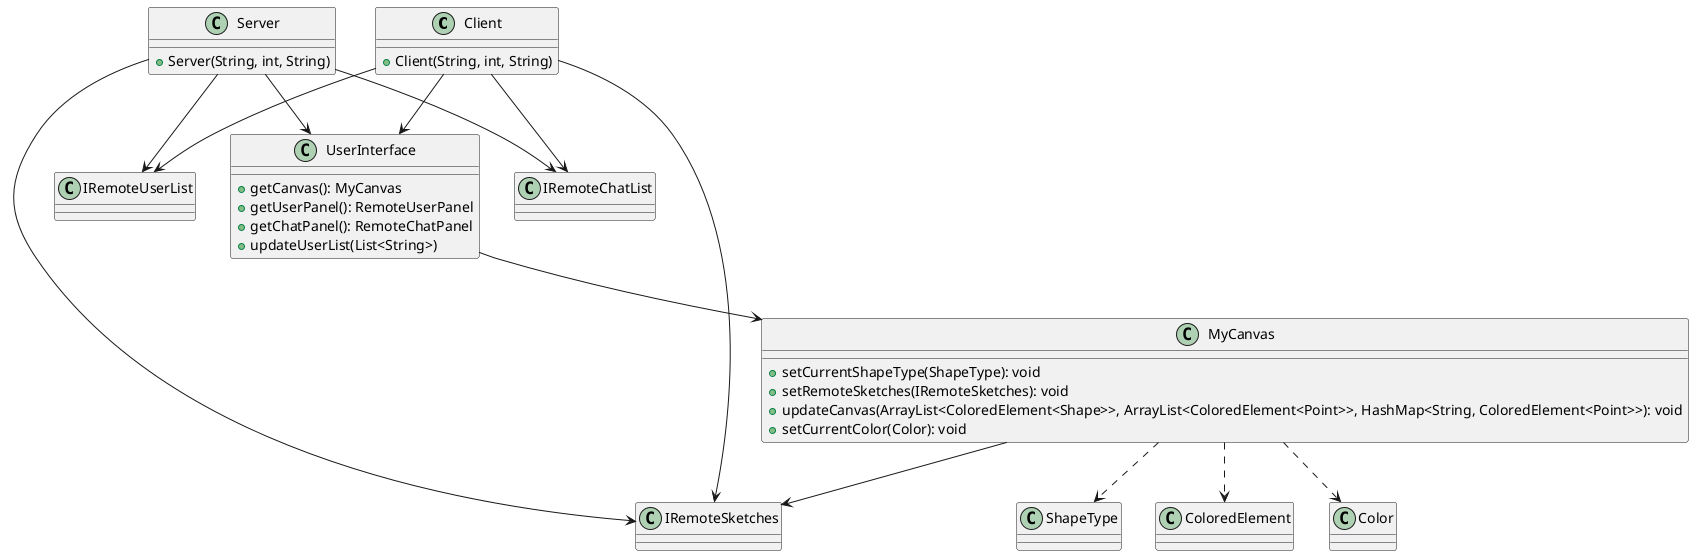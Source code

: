 @startuml

class Client {
    +Client(String, int, String)
}

class Server {
    +Server(String, int, String)
}

class UserInterface {
    +getCanvas(): MyCanvas
    +getUserPanel(): RemoteUserPanel
    +getChatPanel(): RemoteChatPanel
    +updateUserList(List<String>)
}

class MyCanvas {
    +setCurrentShapeType(ShapeType): void
    +setRemoteSketches(IRemoteSketches): void
    +updateCanvas(ArrayList<ColoredElement<Shape>>, ArrayList<ColoredElement<Point>>, HashMap<String, ColoredElement<Point>>): void
    +setCurrentColor(Color): void
}

class IRemoteChatList {
}

class IRemoteSketches {
}

class IRemoteUserList {
}

Client --> IRemoteChatList
Client --> IRemoteSketches
Client --> IRemoteUserList
Client --> UserInterface

Server --> IRemoteChatList
Server --> IRemoteSketches
Server --> IRemoteUserList
Server --> UserInterface

UserInterface --> MyCanvas

MyCanvas --> IRemoteSketches
MyCanvas ..> ShapeType
MyCanvas ..> ColoredElement
MyCanvas ..> Color

@enduml